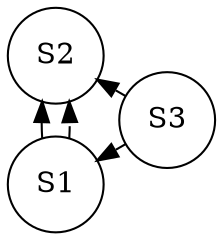 digraph finite_state_machine {
layout="circo";
graph [nodesep=“4”]
node [shape = circle];
overlap=false;

S1 -> S2 [label=""]
S3 -> S2 [label=""]
S3 -> S1 [label=""]


S1 -> S2 [label="", style=dashed]
}


